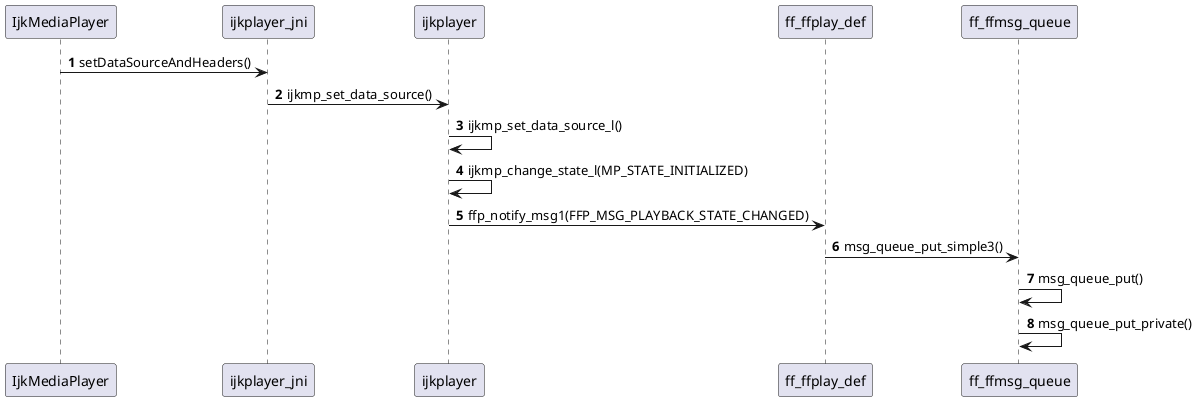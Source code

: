 @startuml
autonumber

IjkMediaPlayer -> ijkplayer_jni:setDataSourceAndHeaders()

ijkplayer_jni -> ijkplayer:ijkmp_set_data_source()

ijkplayer -> ijkplayer:ijkmp_set_data_source_l()

ijkplayer -> ijkplayer:ijkmp_change_state_l(MP_STATE_INITIALIZED)

ijkplayer -> ff_ffplay_def:ffp_notify_msg1(FFP_MSG_PLAYBACK_STATE_CHANGED)

ff_ffplay_def -> ff_ffmsg_queue:msg_queue_put_simple3()

ff_ffmsg_queue -> ff_ffmsg_queue:msg_queue_put()

ff_ffmsg_queue -> ff_ffmsg_queue:msg_queue_put_private()



@enduml